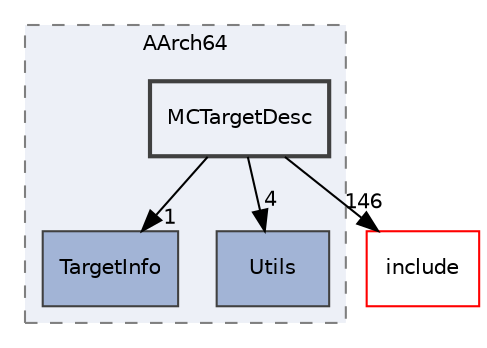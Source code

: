 digraph "lib/Target/AArch64/MCTargetDesc"
{
 // LATEX_PDF_SIZE
  bgcolor="transparent";
  edge [fontname="Helvetica",fontsize="10",labelfontname="Helvetica",labelfontsize="10"];
  node [fontname="Helvetica",fontsize="10",shape="box"];
  compound=true
  subgraph clusterdir_b69b85499a0be7bec9dbd65569a12909 {
    graph [ bgcolor="#edf0f7", pencolor="grey50", style="filled,dashed,", label="AArch64", fontname="Helvetica", fontsize="10", URL="dir_b69b85499a0be7bec9dbd65569a12909.html"]
  dir_04219d991c4c5494f21f5921005a6ba8 [label="TargetInfo", style="filled,", fillcolor="#a2b4d6", color="grey25", URL="dir_04219d991c4c5494f21f5921005a6ba8.html"];
  dir_38a34d90339076775287bd56bf13388c [label="Utils", style="filled,", fillcolor="#a2b4d6", color="grey25", URL="dir_38a34d90339076775287bd56bf13388c.html"];
  dir_4e84c0bf98bc79dde7275d76b9e5311b [label="MCTargetDesc", style="filled,bold,", fillcolor="#edf0f7", color="grey25", URL="dir_4e84c0bf98bc79dde7275d76b9e5311b.html"];
  }
  dir_d44c64559bbebec7f509842c48db8b23 [label="include", style="", fillcolor="#edf0f7", color="red", URL="dir_d44c64559bbebec7f509842c48db8b23.html"];
  dir_4e84c0bf98bc79dde7275d76b9e5311b->dir_04219d991c4c5494f21f5921005a6ba8 [headlabel="1", labeldistance=1.5 headhref="dir_000123_000194.html"];
  dir_4e84c0bf98bc79dde7275d76b9e5311b->dir_38a34d90339076775287bd56bf13388c [headlabel="4", labeldistance=1.5 headhref="dir_000123_000225.html"];
  dir_4e84c0bf98bc79dde7275d76b9e5311b->dir_d44c64559bbebec7f509842c48db8b23 [headlabel="146", labeldistance=1.5 headhref="dir_000123_000082.html"];
}
